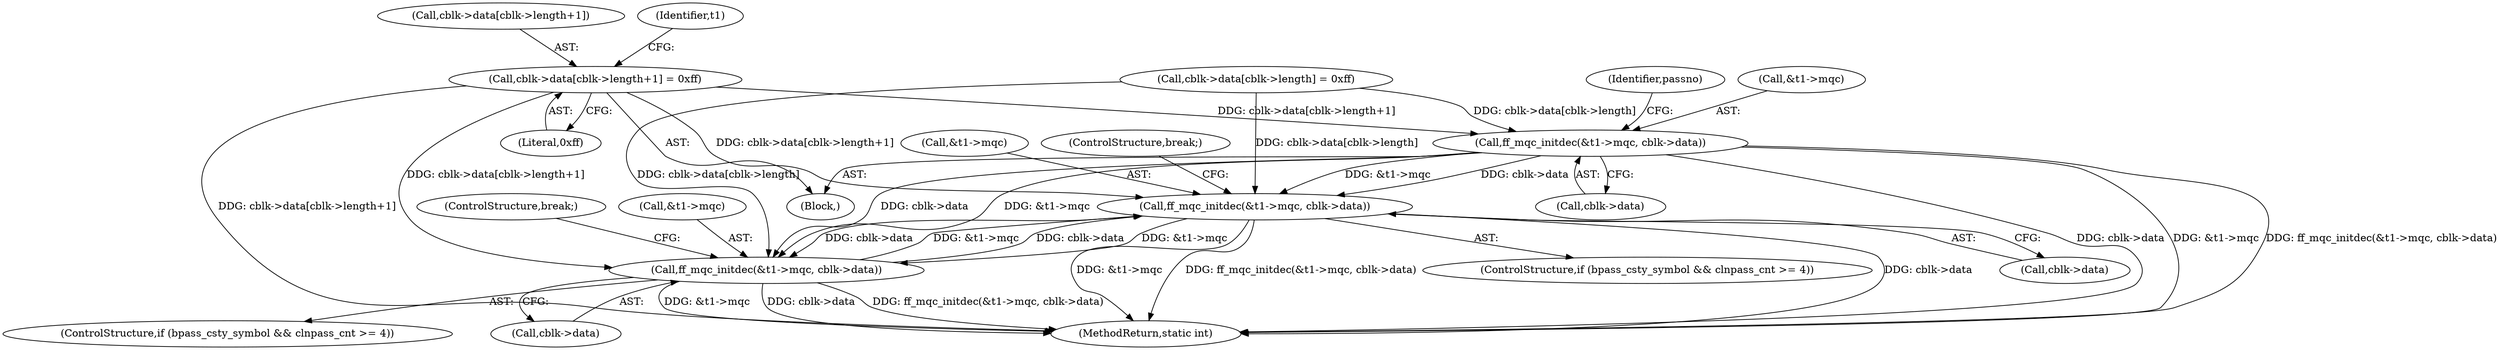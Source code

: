 digraph "0_FFmpeg_9a271a9368eaabf99e6c2046103acb33957e63b7@array" {
"1000225" [label="(Call,cblk->data[cblk->length+1] = 0xff)"];
"1000236" [label="(Call,ff_mqc_initdec(&t1->mqc, cblk->data))"];
"1000281" [label="(Call,ff_mqc_initdec(&t1->mqc, cblk->data))"];
"1000317" [label="(Call,ff_mqc_initdec(&t1->mqc, cblk->data))"];
"1000226" [label="(Call,cblk->data[cblk->length+1])"];
"1000109" [label="(Block,)"];
"1000235" [label="(Literal,0xff)"];
"1000340" [label="(MethodReturn,static int)"];
"1000237" [label="(Call,&t1->mqc)"];
"1000286" [label="(Call,cblk->data)"];
"1000225" [label="(Call,cblk->data[cblk->length+1] = 0xff)"];
"1000325" [label="(ControlStructure,break;)"];
"1000275" [label="(ControlStructure,if (bpass_csty_symbol && clnpass_cnt >= 4))"];
"1000236" [label="(Call,ff_mqc_initdec(&t1->mqc, cblk->data))"];
"1000311" [label="(ControlStructure,if (bpass_csty_symbol && clnpass_cnt >= 4))"];
"1000322" [label="(Call,cblk->data)"];
"1000318" [label="(Call,&t1->mqc)"];
"1000281" [label="(Call,ff_mqc_initdec(&t1->mqc, cblk->data))"];
"1000241" [label="(Call,cblk->data)"];
"1000216" [label="(Call,cblk->data[cblk->length] = 0xff)"];
"1000282" [label="(Call,&t1->mqc)"];
"1000246" [label="(Identifier,passno)"];
"1000239" [label="(Identifier,t1)"];
"1000289" [label="(ControlStructure,break;)"];
"1000317" [label="(Call,ff_mqc_initdec(&t1->mqc, cblk->data))"];
"1000225" -> "1000109"  [label="AST: "];
"1000225" -> "1000235"  [label="CFG: "];
"1000226" -> "1000225"  [label="AST: "];
"1000235" -> "1000225"  [label="AST: "];
"1000239" -> "1000225"  [label="CFG: "];
"1000225" -> "1000340"  [label="DDG: cblk->data[cblk->length+1]"];
"1000225" -> "1000236"  [label="DDG: cblk->data[cblk->length+1]"];
"1000225" -> "1000281"  [label="DDG: cblk->data[cblk->length+1]"];
"1000225" -> "1000317"  [label="DDG: cblk->data[cblk->length+1]"];
"1000236" -> "1000109"  [label="AST: "];
"1000236" -> "1000241"  [label="CFG: "];
"1000237" -> "1000236"  [label="AST: "];
"1000241" -> "1000236"  [label="AST: "];
"1000246" -> "1000236"  [label="CFG: "];
"1000236" -> "1000340"  [label="DDG: &t1->mqc"];
"1000236" -> "1000340"  [label="DDG: ff_mqc_initdec(&t1->mqc, cblk->data)"];
"1000236" -> "1000340"  [label="DDG: cblk->data"];
"1000216" -> "1000236"  [label="DDG: cblk->data[cblk->length]"];
"1000236" -> "1000281"  [label="DDG: &t1->mqc"];
"1000236" -> "1000281"  [label="DDG: cblk->data"];
"1000236" -> "1000317"  [label="DDG: &t1->mqc"];
"1000236" -> "1000317"  [label="DDG: cblk->data"];
"1000281" -> "1000275"  [label="AST: "];
"1000281" -> "1000286"  [label="CFG: "];
"1000282" -> "1000281"  [label="AST: "];
"1000286" -> "1000281"  [label="AST: "];
"1000289" -> "1000281"  [label="CFG: "];
"1000281" -> "1000340"  [label="DDG: cblk->data"];
"1000281" -> "1000340"  [label="DDG: &t1->mqc"];
"1000281" -> "1000340"  [label="DDG: ff_mqc_initdec(&t1->mqc, cblk->data)"];
"1000317" -> "1000281"  [label="DDG: &t1->mqc"];
"1000317" -> "1000281"  [label="DDG: cblk->data"];
"1000216" -> "1000281"  [label="DDG: cblk->data[cblk->length]"];
"1000281" -> "1000317"  [label="DDG: &t1->mqc"];
"1000281" -> "1000317"  [label="DDG: cblk->data"];
"1000317" -> "1000311"  [label="AST: "];
"1000317" -> "1000322"  [label="CFG: "];
"1000318" -> "1000317"  [label="AST: "];
"1000322" -> "1000317"  [label="AST: "];
"1000325" -> "1000317"  [label="CFG: "];
"1000317" -> "1000340"  [label="DDG: &t1->mqc"];
"1000317" -> "1000340"  [label="DDG: cblk->data"];
"1000317" -> "1000340"  [label="DDG: ff_mqc_initdec(&t1->mqc, cblk->data)"];
"1000216" -> "1000317"  [label="DDG: cblk->data[cblk->length]"];
}
